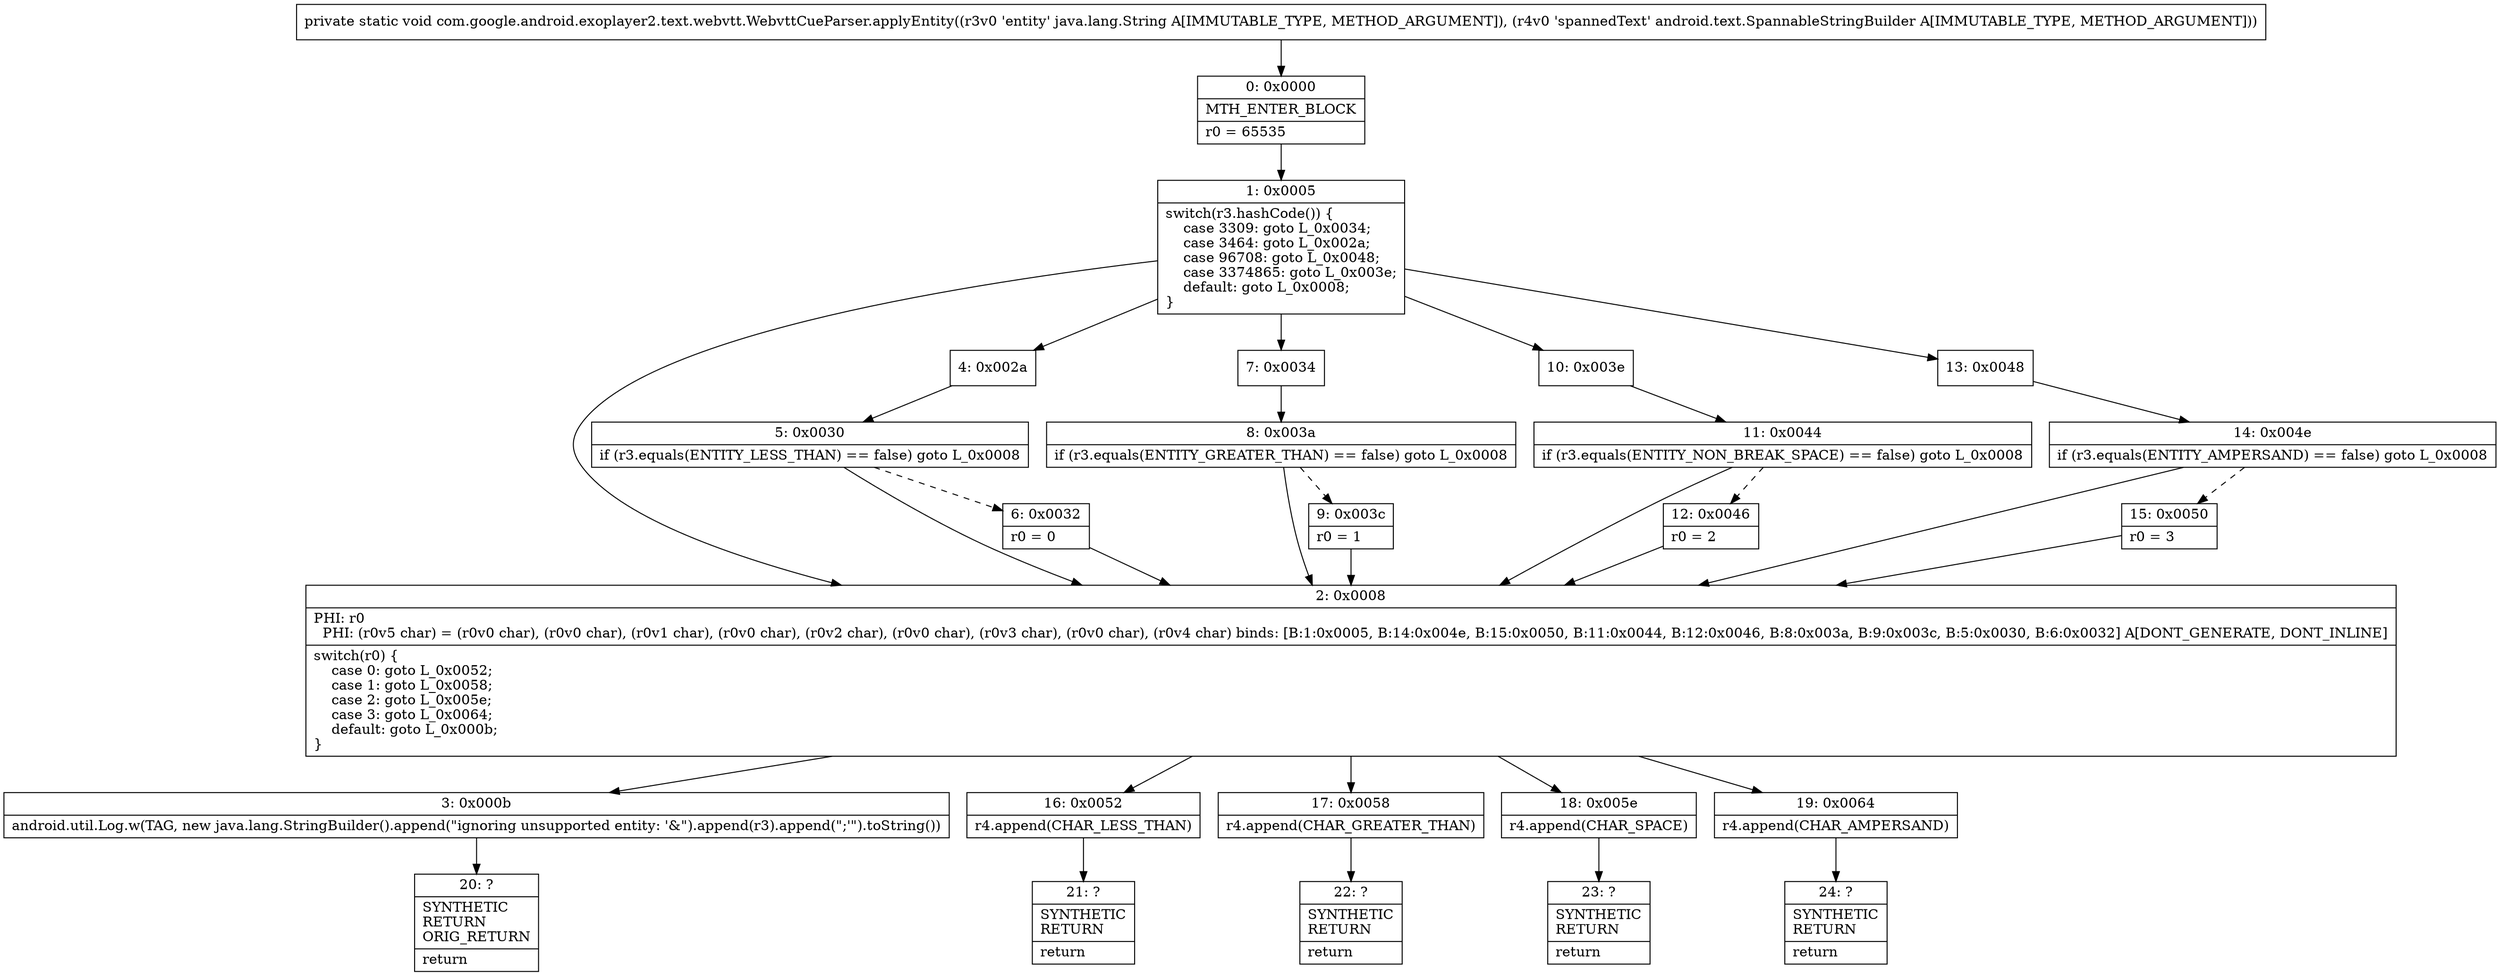 digraph "CFG forcom.google.android.exoplayer2.text.webvtt.WebvttCueParser.applyEntity(Ljava\/lang\/String;Landroid\/text\/SpannableStringBuilder;)V" {
Node_0 [shape=record,label="{0\:\ 0x0000|MTH_ENTER_BLOCK\l|r0 = 65535\l}"];
Node_1 [shape=record,label="{1\:\ 0x0005|switch(r3.hashCode()) \{\l    case 3309: goto L_0x0034;\l    case 3464: goto L_0x002a;\l    case 96708: goto L_0x0048;\l    case 3374865: goto L_0x003e;\l    default: goto L_0x0008;\l\}\l}"];
Node_2 [shape=record,label="{2\:\ 0x0008|PHI: r0 \l  PHI: (r0v5 char) = (r0v0 char), (r0v0 char), (r0v1 char), (r0v0 char), (r0v2 char), (r0v0 char), (r0v3 char), (r0v0 char), (r0v4 char) binds: [B:1:0x0005, B:14:0x004e, B:15:0x0050, B:11:0x0044, B:12:0x0046, B:8:0x003a, B:9:0x003c, B:5:0x0030, B:6:0x0032] A[DONT_GENERATE, DONT_INLINE]\l|switch(r0) \{\l    case 0: goto L_0x0052;\l    case 1: goto L_0x0058;\l    case 2: goto L_0x005e;\l    case 3: goto L_0x0064;\l    default: goto L_0x000b;\l\}\l}"];
Node_3 [shape=record,label="{3\:\ 0x000b|android.util.Log.w(TAG, new java.lang.StringBuilder().append(\"ignoring unsupported entity: '&\").append(r3).append(\";'\").toString())\l}"];
Node_4 [shape=record,label="{4\:\ 0x002a}"];
Node_5 [shape=record,label="{5\:\ 0x0030|if (r3.equals(ENTITY_LESS_THAN) == false) goto L_0x0008\l}"];
Node_6 [shape=record,label="{6\:\ 0x0032|r0 = 0\l}"];
Node_7 [shape=record,label="{7\:\ 0x0034}"];
Node_8 [shape=record,label="{8\:\ 0x003a|if (r3.equals(ENTITY_GREATER_THAN) == false) goto L_0x0008\l}"];
Node_9 [shape=record,label="{9\:\ 0x003c|r0 = 1\l}"];
Node_10 [shape=record,label="{10\:\ 0x003e}"];
Node_11 [shape=record,label="{11\:\ 0x0044|if (r3.equals(ENTITY_NON_BREAK_SPACE) == false) goto L_0x0008\l}"];
Node_12 [shape=record,label="{12\:\ 0x0046|r0 = 2\l}"];
Node_13 [shape=record,label="{13\:\ 0x0048}"];
Node_14 [shape=record,label="{14\:\ 0x004e|if (r3.equals(ENTITY_AMPERSAND) == false) goto L_0x0008\l}"];
Node_15 [shape=record,label="{15\:\ 0x0050|r0 = 3\l}"];
Node_16 [shape=record,label="{16\:\ 0x0052|r4.append(CHAR_LESS_THAN)\l}"];
Node_17 [shape=record,label="{17\:\ 0x0058|r4.append(CHAR_GREATER_THAN)\l}"];
Node_18 [shape=record,label="{18\:\ 0x005e|r4.append(CHAR_SPACE)\l}"];
Node_19 [shape=record,label="{19\:\ 0x0064|r4.append(CHAR_AMPERSAND)\l}"];
Node_20 [shape=record,label="{20\:\ ?|SYNTHETIC\lRETURN\lORIG_RETURN\l|return\l}"];
Node_21 [shape=record,label="{21\:\ ?|SYNTHETIC\lRETURN\l|return\l}"];
Node_22 [shape=record,label="{22\:\ ?|SYNTHETIC\lRETURN\l|return\l}"];
Node_23 [shape=record,label="{23\:\ ?|SYNTHETIC\lRETURN\l|return\l}"];
Node_24 [shape=record,label="{24\:\ ?|SYNTHETIC\lRETURN\l|return\l}"];
MethodNode[shape=record,label="{private static void com.google.android.exoplayer2.text.webvtt.WebvttCueParser.applyEntity((r3v0 'entity' java.lang.String A[IMMUTABLE_TYPE, METHOD_ARGUMENT]), (r4v0 'spannedText' android.text.SpannableStringBuilder A[IMMUTABLE_TYPE, METHOD_ARGUMENT])) }"];
MethodNode -> Node_0;
Node_0 -> Node_1;
Node_1 -> Node_2;
Node_1 -> Node_4;
Node_1 -> Node_7;
Node_1 -> Node_10;
Node_1 -> Node_13;
Node_2 -> Node_3;
Node_2 -> Node_16;
Node_2 -> Node_17;
Node_2 -> Node_18;
Node_2 -> Node_19;
Node_3 -> Node_20;
Node_4 -> Node_5;
Node_5 -> Node_2;
Node_5 -> Node_6[style=dashed];
Node_6 -> Node_2;
Node_7 -> Node_8;
Node_8 -> Node_2;
Node_8 -> Node_9[style=dashed];
Node_9 -> Node_2;
Node_10 -> Node_11;
Node_11 -> Node_2;
Node_11 -> Node_12[style=dashed];
Node_12 -> Node_2;
Node_13 -> Node_14;
Node_14 -> Node_2;
Node_14 -> Node_15[style=dashed];
Node_15 -> Node_2;
Node_16 -> Node_21;
Node_17 -> Node_22;
Node_18 -> Node_23;
Node_19 -> Node_24;
}

